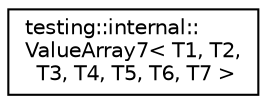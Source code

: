 digraph "Graphical Class Hierarchy"
{
 // LATEX_PDF_SIZE
  edge [fontname="Helvetica",fontsize="10",labelfontname="Helvetica",labelfontsize="10"];
  node [fontname="Helvetica",fontsize="10",shape=record];
  rankdir="LR";
  Node0 [label="testing::internal::\lValueArray7\< T1, T2,\l T3, T4, T5, T6, T7 \>",height=0.2,width=0.4,color="black", fillcolor="white", style="filled",URL="$classtesting_1_1internal_1_1_value_array7.html",tooltip=" "];
}
